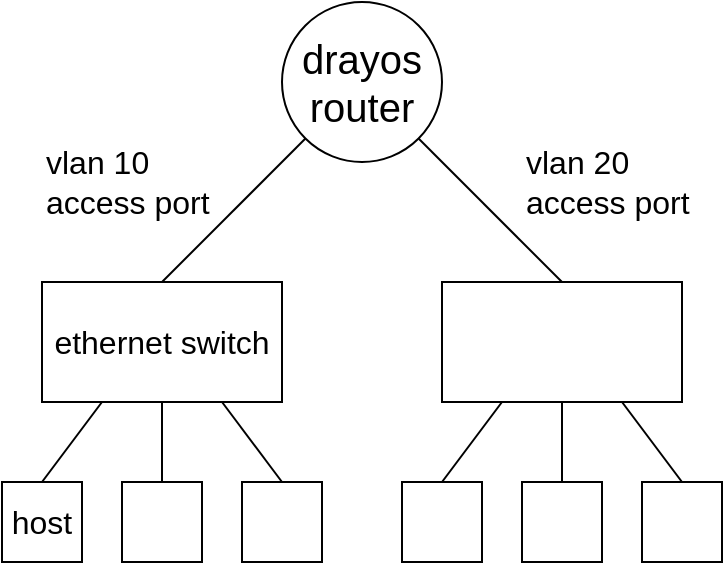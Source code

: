 <mxfile version="12.7.9" type="device"><diagram id="kbtNOsz7rqfZJP28Q2Al" name="Page-1"><mxGraphModel dx="786" dy="524" grid="1" gridSize="10" guides="1" tooltips="1" connect="1" arrows="1" fold="1" page="1" pageScale="1" pageWidth="827" pageHeight="1169" math="0" shadow="0"><root><mxCell id="0"/><mxCell id="1" parent="0"/><mxCell id="G7B1lYGrOHdfxZbzGB4v-1" value="&lt;font style=&quot;font-size: 20px&quot;&gt;drayos router&lt;/font&gt;" style="ellipse;whiteSpace=wrap;html=1;aspect=fixed;" vertex="1" parent="1"><mxGeometry x="360" y="80" width="80" height="80" as="geometry"/></mxCell><mxCell id="G7B1lYGrOHdfxZbzGB4v-2" value="&lt;font style=&quot;font-size: 16px&quot;&gt;ethernet switch&lt;/font&gt;" style="rounded=0;whiteSpace=wrap;html=1;" vertex="1" parent="1"><mxGeometry x="240" y="220" width="120" height="60" as="geometry"/></mxCell><mxCell id="G7B1lYGrOHdfxZbzGB4v-3" value="" style="rounded=0;whiteSpace=wrap;html=1;" vertex="1" parent="1"><mxGeometry x="440" y="220" width="120" height="60" as="geometry"/></mxCell><mxCell id="G7B1lYGrOHdfxZbzGB4v-4" value="&lt;font style=&quot;font-size: 16px&quot;&gt;host&lt;/font&gt;" style="whiteSpace=wrap;html=1;aspect=fixed;" vertex="1" parent="1"><mxGeometry x="220" y="320" width="40" height="40" as="geometry"/></mxCell><mxCell id="G7B1lYGrOHdfxZbzGB4v-5" value="" style="whiteSpace=wrap;html=1;aspect=fixed;" vertex="1" parent="1"><mxGeometry x="280" y="320" width="40" height="40" as="geometry"/></mxCell><mxCell id="G7B1lYGrOHdfxZbzGB4v-6" value="" style="whiteSpace=wrap;html=1;aspect=fixed;" vertex="1" parent="1"><mxGeometry x="340" y="320" width="40" height="40" as="geometry"/></mxCell><mxCell id="G7B1lYGrOHdfxZbzGB4v-7" value="" style="whiteSpace=wrap;html=1;aspect=fixed;" vertex="1" parent="1"><mxGeometry x="420" y="320" width="40" height="40" as="geometry"/></mxCell><mxCell id="G7B1lYGrOHdfxZbzGB4v-8" value="" style="whiteSpace=wrap;html=1;aspect=fixed;" vertex="1" parent="1"><mxGeometry x="480" y="320" width="40" height="40" as="geometry"/></mxCell><mxCell id="G7B1lYGrOHdfxZbzGB4v-9" value="" style="whiteSpace=wrap;html=1;aspect=fixed;" vertex="1" parent="1"><mxGeometry x="540" y="320" width="40" height="40" as="geometry"/></mxCell><mxCell id="G7B1lYGrOHdfxZbzGB4v-10" value="" style="endArrow=none;html=1;exitX=0.5;exitY=0;exitDx=0;exitDy=0;entryX=0;entryY=1;entryDx=0;entryDy=0;" edge="1" parent="1" source="G7B1lYGrOHdfxZbzGB4v-2" target="G7B1lYGrOHdfxZbzGB4v-1"><mxGeometry width="50" height="50" relative="1" as="geometry"><mxPoint x="380" y="290" as="sourcePoint"/><mxPoint x="430" y="240" as="targetPoint"/></mxGeometry></mxCell><mxCell id="G7B1lYGrOHdfxZbzGB4v-11" value="" style="endArrow=none;html=1;exitX=0.5;exitY=0;exitDx=0;exitDy=0;entryX=1;entryY=1;entryDx=0;entryDy=0;" edge="1" parent="1" source="G7B1lYGrOHdfxZbzGB4v-3" target="G7B1lYGrOHdfxZbzGB4v-1"><mxGeometry width="50" height="50" relative="1" as="geometry"><mxPoint x="310" y="230" as="sourcePoint"/><mxPoint x="381.716" y="158.284" as="targetPoint"/></mxGeometry></mxCell><mxCell id="G7B1lYGrOHdfxZbzGB4v-13" value="" style="endArrow=none;html=1;exitX=0.5;exitY=0;exitDx=0;exitDy=0;entryX=0.25;entryY=1;entryDx=0;entryDy=0;" edge="1" parent="1" source="G7B1lYGrOHdfxZbzGB4v-4" target="G7B1lYGrOHdfxZbzGB4v-2"><mxGeometry width="50" height="50" relative="1" as="geometry"><mxPoint x="310" y="230" as="sourcePoint"/><mxPoint x="381.716" y="158.284" as="targetPoint"/></mxGeometry></mxCell><mxCell id="G7B1lYGrOHdfxZbzGB4v-14" value="" style="endArrow=none;html=1;exitX=0.5;exitY=0;exitDx=0;exitDy=0;entryX=0.5;entryY=1;entryDx=0;entryDy=0;" edge="1" parent="1" source="G7B1lYGrOHdfxZbzGB4v-5" target="G7B1lYGrOHdfxZbzGB4v-2"><mxGeometry width="50" height="50" relative="1" as="geometry"><mxPoint x="250" y="330" as="sourcePoint"/><mxPoint x="280" y="290" as="targetPoint"/></mxGeometry></mxCell><mxCell id="G7B1lYGrOHdfxZbzGB4v-15" value="" style="endArrow=none;html=1;exitX=0.5;exitY=0;exitDx=0;exitDy=0;entryX=0.75;entryY=1;entryDx=0;entryDy=0;" edge="1" parent="1" source="G7B1lYGrOHdfxZbzGB4v-6" target="G7B1lYGrOHdfxZbzGB4v-2"><mxGeometry width="50" height="50" relative="1" as="geometry"><mxPoint x="260" y="340" as="sourcePoint"/><mxPoint x="290" y="300" as="targetPoint"/></mxGeometry></mxCell><mxCell id="G7B1lYGrOHdfxZbzGB4v-16" value="" style="endArrow=none;html=1;exitX=0.5;exitY=0;exitDx=0;exitDy=0;entryX=0.25;entryY=1;entryDx=0;entryDy=0;" edge="1" parent="1" source="G7B1lYGrOHdfxZbzGB4v-7" target="G7B1lYGrOHdfxZbzGB4v-3"><mxGeometry width="50" height="50" relative="1" as="geometry"><mxPoint x="250" y="330" as="sourcePoint"/><mxPoint x="280" y="290" as="targetPoint"/></mxGeometry></mxCell><mxCell id="G7B1lYGrOHdfxZbzGB4v-17" value="" style="endArrow=none;html=1;exitX=0.5;exitY=0;exitDx=0;exitDy=0;entryX=0.5;entryY=1;entryDx=0;entryDy=0;" edge="1" parent="1" source="G7B1lYGrOHdfxZbzGB4v-8" target="G7B1lYGrOHdfxZbzGB4v-3"><mxGeometry width="50" height="50" relative="1" as="geometry"><mxPoint x="310" y="330" as="sourcePoint"/><mxPoint x="310" y="290" as="targetPoint"/></mxGeometry></mxCell><mxCell id="G7B1lYGrOHdfxZbzGB4v-18" value="" style="endArrow=none;html=1;exitX=0.5;exitY=0;exitDx=0;exitDy=0;entryX=0.75;entryY=1;entryDx=0;entryDy=0;" edge="1" parent="1" source="G7B1lYGrOHdfxZbzGB4v-9" target="G7B1lYGrOHdfxZbzGB4v-3"><mxGeometry width="50" height="50" relative="1" as="geometry"><mxPoint x="370" y="330" as="sourcePoint"/><mxPoint x="340" y="290" as="targetPoint"/></mxGeometry></mxCell><mxCell id="G7B1lYGrOHdfxZbzGB4v-19" value="&lt;div style=&quot;font-size: 16px&quot; align=&quot;left&quot;&gt;&lt;font style=&quot;font-size: 16px&quot;&gt;vlan 10&lt;/font&gt;&lt;font style=&quot;font-size: 16px&quot;&gt;&lt;br&gt;&lt;font style=&quot;font-size: 16px&quot;&gt;access port&lt;/font&gt;&lt;/font&gt;&lt;br&gt;&lt;/div&gt;" style="text;html=1;strokeColor=none;fillColor=none;align=left;verticalAlign=middle;whiteSpace=wrap;rounded=0;" vertex="1" parent="1"><mxGeometry x="240" y="160" width="90" height="20" as="geometry"/></mxCell><mxCell id="G7B1lYGrOHdfxZbzGB4v-21" value="&lt;div style=&quot;font-size: 16px&quot; align=&quot;left&quot;&gt;&lt;font style=&quot;font-size: 16px&quot;&gt;vlan 20&lt;/font&gt;&lt;font style=&quot;font-size: 16px&quot;&gt;&lt;br&gt;&lt;font style=&quot;font-size: 16px&quot;&gt;access port&lt;/font&gt;&lt;/font&gt;&lt;br&gt;&lt;/div&gt;" style="text;html=1;strokeColor=none;fillColor=none;align=left;verticalAlign=middle;whiteSpace=wrap;rounded=0;" vertex="1" parent="1"><mxGeometry x="480" y="160" width="90" height="20" as="geometry"/></mxCell></root></mxGraphModel></diagram></mxfile>